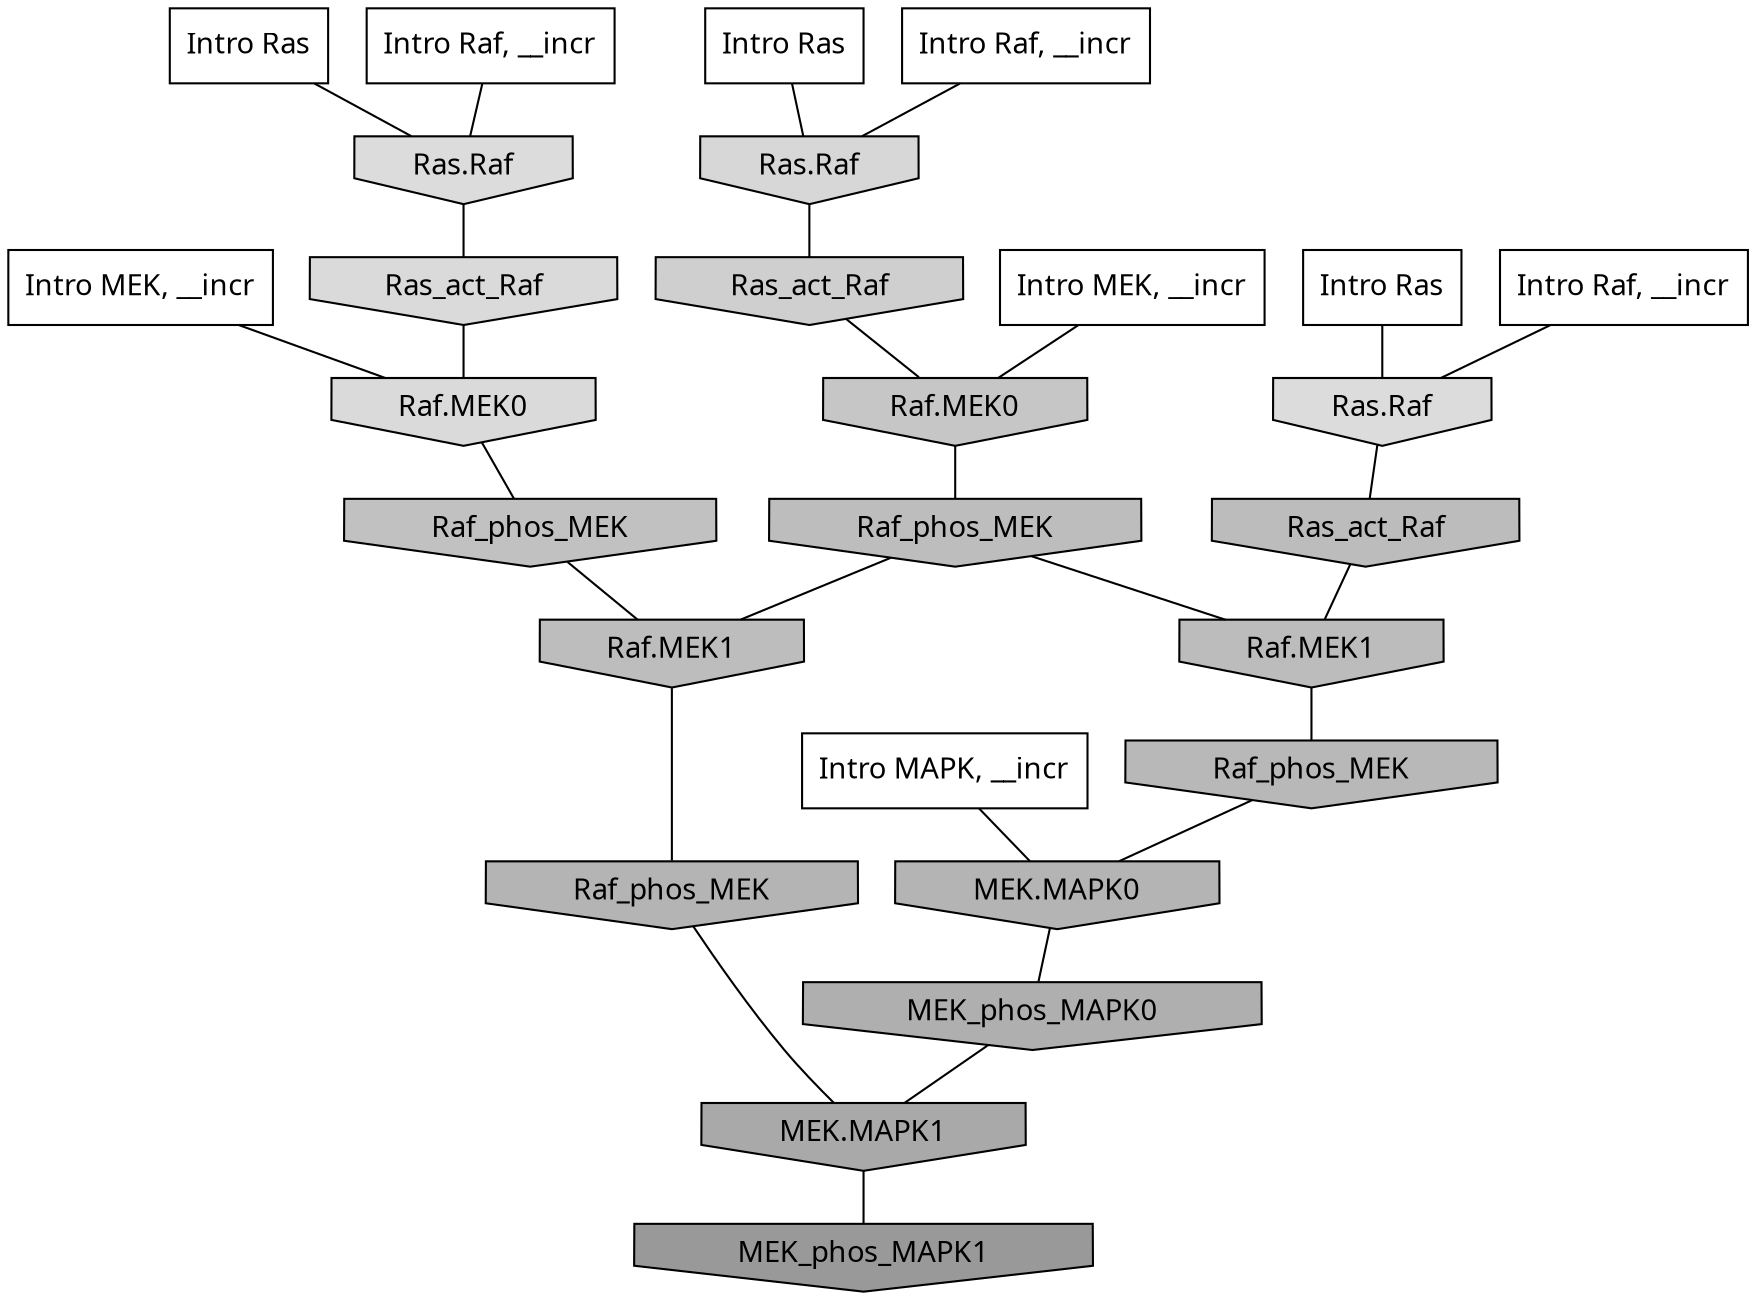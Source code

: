 digraph G{
  rankdir="TB";
  ranksep=0.30;
  node [fontname="CMU Serif"];
  edge [fontname="CMU Serif"];
  
  10 [label="Intro Ras", shape=rectangle, style=filled, fillcolor="0.000 0.000 1.000"]
  
  81 [label="Intro Ras", shape=rectangle, style=filled, fillcolor="0.000 0.000 1.000"]
  
  86 [label="Intro Ras", shape=rectangle, style=filled, fillcolor="0.000 0.000 1.000"]
  
  163 [label="Intro Raf, __incr", shape=rectangle, style=filled, fillcolor="0.000 0.000 1.000"]
  
  388 [label="Intro Raf, __incr", shape=rectangle, style=filled, fillcolor="0.000 0.000 1.000"]
  
  741 [label="Intro Raf, __incr", shape=rectangle, style=filled, fillcolor="0.000 0.000 1.000"]
  
  1509 [label="Intro MEK, __incr", shape=rectangle, style=filled, fillcolor="0.000 0.000 1.000"]
  
  1740 [label="Intro MEK, __incr", shape=rectangle, style=filled, fillcolor="0.000 0.000 1.000"]
  
  2650 [label="Intro MAPK, __incr", shape=rectangle, style=filled, fillcolor="0.000 0.000 1.000"]
  
  5260 [label="Ras.Raf", shape=invhouse, style=filled, fillcolor="0.000 0.000 0.861"]
  
  5269 [label="Ras.Raf", shape=invhouse, style=filled, fillcolor="0.000 0.000 0.861"]
  
  5430 [label="Ras_act_Raf", shape=invhouse, style=filled, fillcolor="0.000 0.000 0.853"]
  
  5432 [label="Raf.MEK0", shape=invhouse, style=filled, fillcolor="0.000 0.000 0.853"]
  
  5598 [label="Ras.Raf", shape=invhouse, style=filled, fillcolor="0.000 0.000 0.843"]
  
  6306 [label="Ras_act_Raf", shape=invhouse, style=filled, fillcolor="0.000 0.000 0.811"]
  
  7460 [label="Raf.MEK0", shape=invhouse, style=filled, fillcolor="0.000 0.000 0.774"]
  
  8130 [label="Raf_phos_MEK", shape=invhouse, style=filled, fillcolor="0.000 0.000 0.756"]
  
  8640 [label="Raf_phos_MEK", shape=invhouse, style=filled, fillcolor="0.000 0.000 0.742"]
  
  8643 [label="Raf.MEK1", shape=invhouse, style=filled, fillcolor="0.000 0.000 0.742"]
  
  8806 [label="Ras_act_Raf", shape=invhouse, style=filled, fillcolor="0.000 0.000 0.737"]
  
  8809 [label="Raf.MEK1", shape=invhouse, style=filled, fillcolor="0.000 0.000 0.737"]
  
  9586 [label="Raf_phos_MEK", shape=invhouse, style=filled, fillcolor="0.000 0.000 0.720"]
  
  10288 [label="MEK.MAPK0", shape=invhouse, style=filled, fillcolor="0.000 0.000 0.706"]
  
  10309 [label="Raf_phos_MEK", shape=invhouse, style=filled, fillcolor="0.000 0.000 0.706"]
  
  11346 [label="MEK_phos_MAPK0", shape=invhouse, style=filled, fillcolor="0.000 0.000 0.687"]
  
  13060 [label="MEK.MAPK1", shape=invhouse, style=filled, fillcolor="0.000 0.000 0.661"]
  
  16905 [label="MEK_phos_MAPK1", shape=invhouse, style=filled, fillcolor="0.000 0.000 0.600"]
  
  
  13060 -> 16905 [dir=none, color="0.000 0.000 0.000"] 
  11346 -> 13060 [dir=none, color="0.000 0.000 0.000"] 
  10309 -> 13060 [dir=none, color="0.000 0.000 0.000"] 
  10288 -> 11346 [dir=none, color="0.000 0.000 0.000"] 
  9586 -> 10288 [dir=none, color="0.000 0.000 0.000"] 
  8809 -> 9586 [dir=none, color="0.000 0.000 0.000"] 
  8806 -> 8809 [dir=none, color="0.000 0.000 0.000"] 
  8643 -> 10309 [dir=none, color="0.000 0.000 0.000"] 
  8640 -> 8643 [dir=none, color="0.000 0.000 0.000"] 
  8640 -> 8809 [dir=none, color="0.000 0.000 0.000"] 
  8130 -> 8643 [dir=none, color="0.000 0.000 0.000"] 
  7460 -> 8640 [dir=none, color="0.000 0.000 0.000"] 
  6306 -> 7460 [dir=none, color="0.000 0.000 0.000"] 
  5598 -> 6306 [dir=none, color="0.000 0.000 0.000"] 
  5432 -> 8130 [dir=none, color="0.000 0.000 0.000"] 
  5430 -> 5432 [dir=none, color="0.000 0.000 0.000"] 
  5269 -> 5430 [dir=none, color="0.000 0.000 0.000"] 
  5260 -> 8806 [dir=none, color="0.000 0.000 0.000"] 
  2650 -> 10288 [dir=none, color="0.000 0.000 0.000"] 
  1740 -> 5432 [dir=none, color="0.000 0.000 0.000"] 
  1509 -> 7460 [dir=none, color="0.000 0.000 0.000"] 
  741 -> 5598 [dir=none, color="0.000 0.000 0.000"] 
  388 -> 5269 [dir=none, color="0.000 0.000 0.000"] 
  163 -> 5260 [dir=none, color="0.000 0.000 0.000"] 
  86 -> 5269 [dir=none, color="0.000 0.000 0.000"] 
  81 -> 5260 [dir=none, color="0.000 0.000 0.000"] 
  10 -> 5598 [dir=none, color="0.000 0.000 0.000"] 
  
  }
